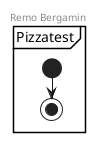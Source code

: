 @startuml
'https://plantuml.com/activity-diagram-beta

left header Remo Bergamin
/'
Entnehmen Sie auf Zufallsbasis 5 Exemplare des gleichen Pizza-Typs.
Überprüfen Sie jedes Exemplar auf sichtbare Gefrierschäden.
Sind solche nicht zu erkennen, erhitzen Sie die Pizzen bei 230° Celsius während 20 Minuten.
Sind Gefrierschäden erkennbar, geht eine entsprechende Mitteilung an die Produktionsabteilung.
Sollte mehr als ein Exemplar beschädigt sein, muss zusätzlich die Geschäftsleitung benachrichtigt werden.
Die gebackenen Pizzen werden nun auf ihre "Essfertigkeit" geprüft.
Sind die Pizzen zu wenig oder zu stark gebacken, geht wiederum eine entsprechende Mitteilung an die Produktionsabteilung. Auch hier muss die Geschäftsleitung benachrichtigt werden, wenn es sich nicht nur um eine einzelne fehlerhafte Pizza handelt.
Die fehlerfrei gebackenen Pizzen werden zusätzlich auf ihren Geschmack getestet.
Gibt es hier Beanstandungen, wird die Abteilung Beschaffung benachrichtigt.
Wiederum gilt bei mehr als einer fehlerhaften Pizza die Benachrichtigung der Geschäftsleitung.
Sind keinerlei Mängel zu vermerken, gilt die Qualitätskontrolle als abgeschlossen.
Bei einem Mangel gleich welcher Art wird die betreffende Versuchsserie nicht mehr weiter untersucht, sondern es wird eine neue Versuchsserie ausgewählt und geprüft.
'/
partition Pizzatest {
    start

    stop
}

@enduml
